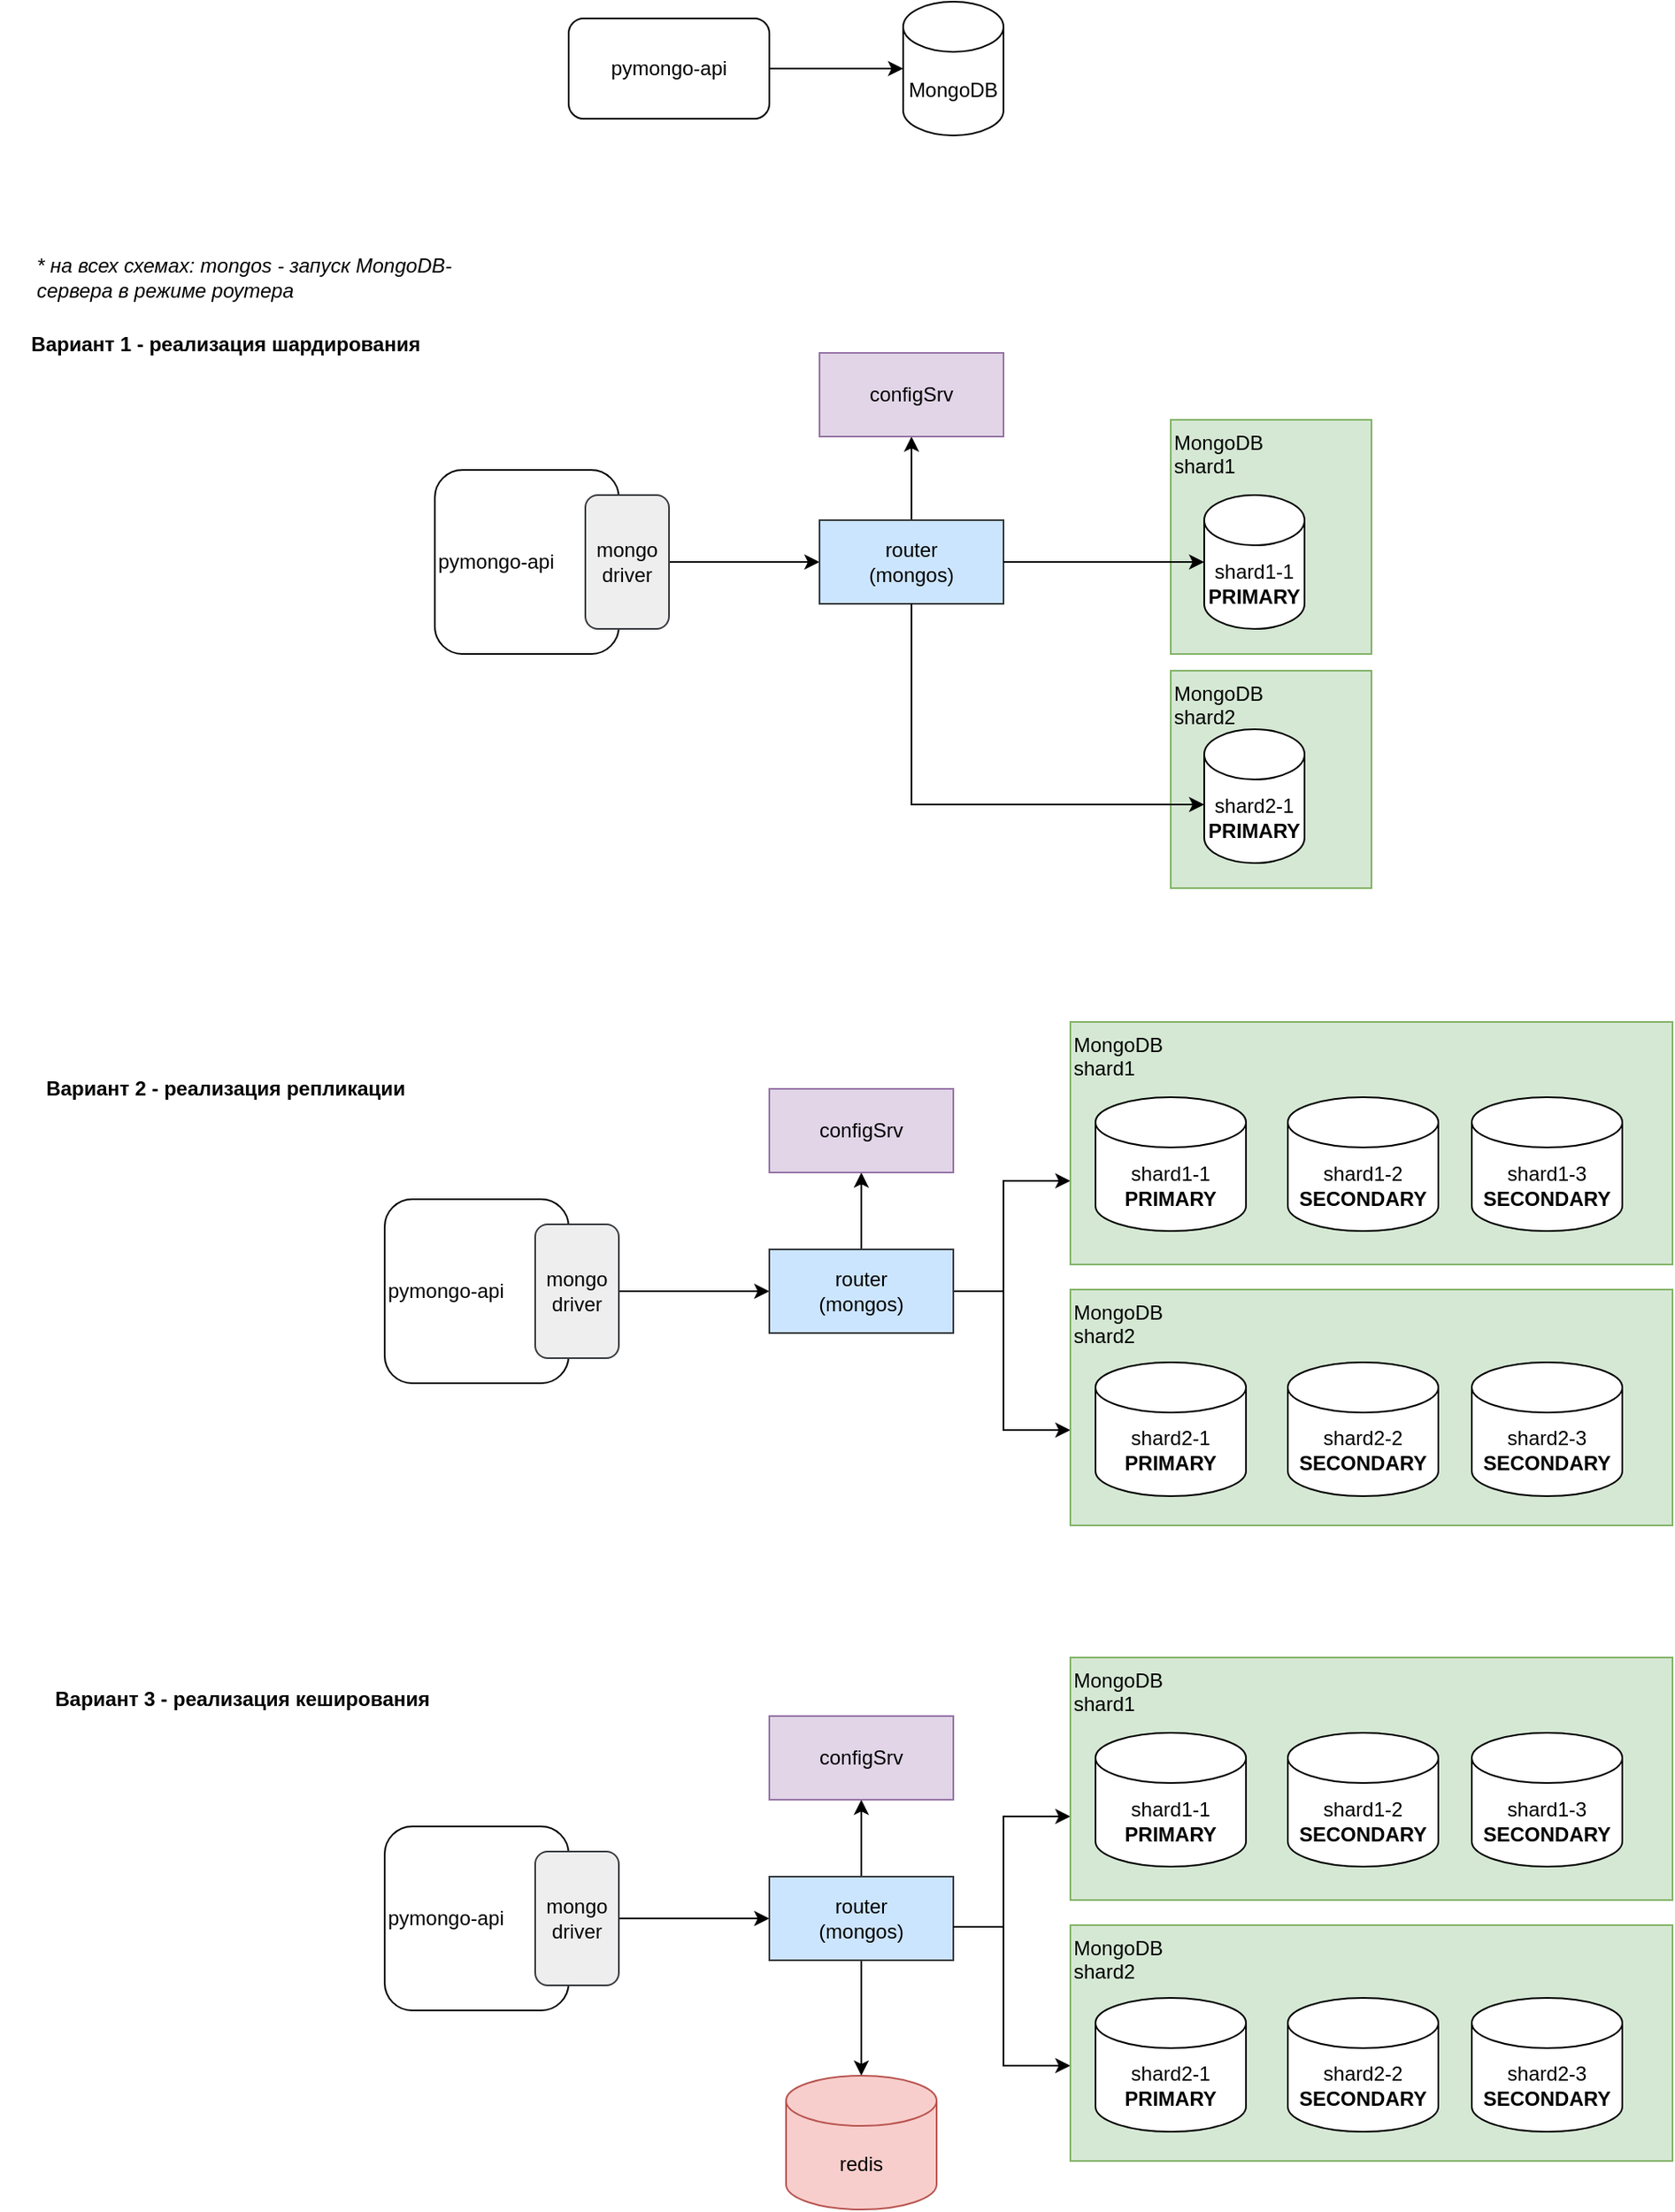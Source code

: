 <mxfile version="24.5.3" type="device">
  <diagram name="Page-1" id="-H_mtQnk-PTXWXPvYvuk">
    <mxGraphModel dx="1183" dy="836" grid="1" gridSize="10" guides="1" tooltips="1" connect="1" arrows="1" fold="1" page="1" pageScale="1" pageWidth="1169" pageHeight="827" math="0" shadow="0">
      <root>
        <mxCell id="0" />
        <mxCell id="1" parent="0" />
        <mxCell id="zA23MoTUsTF4_91t8viU-2" value="MongoDB" style="shape=cylinder3;whiteSpace=wrap;html=1;boundedLbl=1;backgroundOutline=1;size=15;" parent="1" vertex="1">
          <mxGeometry x="560" y="280" width="60" height="80" as="geometry" />
        </mxCell>
        <mxCell id="zA23MoTUsTF4_91t8viU-3" value="pymongo-api" style="rounded=1;whiteSpace=wrap;html=1;" parent="1" vertex="1">
          <mxGeometry x="360" y="290" width="120" height="60" as="geometry" />
        </mxCell>
        <mxCell id="zA23MoTUsTF4_91t8viU-4" style="edgeStyle=orthogonalEdgeStyle;rounded=0;orthogonalLoop=1;jettySize=auto;html=1;exitX=1;exitY=0.5;exitDx=0;exitDy=0;entryX=0;entryY=0.5;entryDx=0;entryDy=0;entryPerimeter=0;" parent="1" source="zA23MoTUsTF4_91t8viU-3" target="zA23MoTUsTF4_91t8viU-2" edge="1">
          <mxGeometry relative="1" as="geometry" />
        </mxCell>
        <mxCell id="J22S6rXWrINqlYV-yVj1-1" value="Вариант 1 - реализация шардирования" style="text;html=1;align=center;verticalAlign=middle;whiteSpace=wrap;rounded=0;fontStyle=1" vertex="1" parent="1">
          <mxGeometry x="20" y="470" width="270" height="30" as="geometry" />
        </mxCell>
        <mxCell id="J22S6rXWrINqlYV-yVj1-4" value="pymongo-api" style="rounded=1;whiteSpace=wrap;html=1;align=left;" vertex="1" parent="1">
          <mxGeometry x="280" y="560" width="110" height="110" as="geometry" />
        </mxCell>
        <mxCell id="J22S6rXWrINqlYV-yVj1-5" style="edgeStyle=orthogonalEdgeStyle;rounded=0;orthogonalLoop=1;jettySize=auto;html=1;" edge="1" parent="1" source="J22S6rXWrINqlYV-yVj1-23" target="J22S6rXWrINqlYV-yVj1-13">
          <mxGeometry relative="1" as="geometry" />
        </mxCell>
        <mxCell id="J22S6rXWrINqlYV-yVj1-12" value="&lt;i&gt;* на всех схемах: mongos - запуск MongoDB-сервера в режиме роутера&lt;/i&gt;" style="text;html=1;align=left;verticalAlign=middle;whiteSpace=wrap;rounded=0;" vertex="1" parent="1">
          <mxGeometry x="40" y="430" width="280" height="30" as="geometry" />
        </mxCell>
        <mxCell id="J22S6rXWrINqlYV-yVj1-22" value="" style="edgeStyle=orthogonalEdgeStyle;rounded=0;orthogonalLoop=1;jettySize=auto;html=1;" edge="1" parent="1" source="J22S6rXWrINqlYV-yVj1-13" target="J22S6rXWrINqlYV-yVj1-21">
          <mxGeometry relative="1" as="geometry" />
        </mxCell>
        <mxCell id="J22S6rXWrINqlYV-yVj1-13" value="&lt;div&gt;router&lt;/div&gt;(mongos)" style="rounded=0;whiteSpace=wrap;html=1;fillColor=#cce5ff;strokeColor=#36393d;" vertex="1" parent="1">
          <mxGeometry x="510" y="590" width="110" height="50" as="geometry" />
        </mxCell>
        <mxCell id="J22S6rXWrINqlYV-yVj1-16" value="&lt;span style=&quot;text-align: center;&quot;&gt;MongoDB&amp;nbsp;&lt;/span&gt;&lt;div&gt;shard1&lt;/div&gt;" style="rounded=0;whiteSpace=wrap;html=1;verticalAlign=top;align=left;fillColor=#d5e8d4;strokeColor=#82b366;" vertex="1" parent="1">
          <mxGeometry x="720" y="530" width="120" height="140" as="geometry" />
        </mxCell>
        <mxCell id="J22S6rXWrINqlYV-yVj1-3" value="&lt;div&gt;&lt;span style=&quot;text-align: left;&quot;&gt;shard1-1&lt;/span&gt;&lt;/div&gt;&lt;div&gt;&lt;b&gt;PRIMARY&lt;/b&gt;&lt;/div&gt;" style="shape=cylinder3;whiteSpace=wrap;html=1;boundedLbl=1;backgroundOutline=1;size=15;" vertex="1" parent="1">
          <mxGeometry x="740" y="575" width="60" height="80" as="geometry" />
        </mxCell>
        <mxCell id="J22S6rXWrINqlYV-yVj1-15" value="" style="edgeStyle=orthogonalEdgeStyle;rounded=0;orthogonalLoop=1;jettySize=auto;html=1;" edge="1" parent="1" source="J22S6rXWrINqlYV-yVj1-13" target="J22S6rXWrINqlYV-yVj1-3">
          <mxGeometry relative="1" as="geometry">
            <mxPoint x="695" y="550" as="targetPoint" />
          </mxGeometry>
        </mxCell>
        <mxCell id="J22S6rXWrINqlYV-yVj1-17" value="&lt;span style=&quot;text-align: center;&quot;&gt;MongoDB&amp;nbsp;&lt;/span&gt;&lt;div&gt;shard2&lt;/div&gt;" style="rounded=0;whiteSpace=wrap;html=1;verticalAlign=top;align=left;fillColor=#d5e8d4;strokeColor=#82b366;" vertex="1" parent="1">
          <mxGeometry x="720" y="680" width="120" height="130" as="geometry" />
        </mxCell>
        <mxCell id="J22S6rXWrINqlYV-yVj1-18" value="&lt;div&gt;&lt;span style=&quot;text-align: left;&quot;&gt;shard2-1&lt;/span&gt;&lt;/div&gt;&lt;div&gt;&lt;b&gt;PRIMARY&lt;/b&gt;&lt;/div&gt;" style="shape=cylinder3;whiteSpace=wrap;html=1;boundedLbl=1;backgroundOutline=1;size=15;" vertex="1" parent="1">
          <mxGeometry x="740" y="715" width="60" height="80" as="geometry" />
        </mxCell>
        <mxCell id="J22S6rXWrINqlYV-yVj1-20" value="" style="edgeStyle=orthogonalEdgeStyle;rounded=0;orthogonalLoop=1;jettySize=auto;html=1;" edge="1" parent="1" source="J22S6rXWrINqlYV-yVj1-13" target="J22S6rXWrINqlYV-yVj1-18">
          <mxGeometry relative="1" as="geometry">
            <mxPoint x="565" y="715" as="targetPoint" />
            <Array as="points">
              <mxPoint x="565" y="760" />
            </Array>
          </mxGeometry>
        </mxCell>
        <mxCell id="J22S6rXWrINqlYV-yVj1-21" value="configSrv&lt;div&gt;&lt;/div&gt;" style="rounded=0;whiteSpace=wrap;html=1;fillColor=#e1d5e7;strokeColor=#9673a6;" vertex="1" parent="1">
          <mxGeometry x="510" y="490" width="110" height="50" as="geometry" />
        </mxCell>
        <mxCell id="J22S6rXWrINqlYV-yVj1-23" value="mongo driver" style="rounded=1;whiteSpace=wrap;html=1;fillColor=#eeeeee;strokeColor=#36393d;" vertex="1" parent="1">
          <mxGeometry x="370" y="575" width="50" height="80" as="geometry" />
        </mxCell>
        <mxCell id="J22S6rXWrINqlYV-yVj1-24" value="Вариант 2 - реализация репликации" style="text;html=1;align=center;verticalAlign=middle;whiteSpace=wrap;rounded=0;fontStyle=1" vertex="1" parent="1">
          <mxGeometry x="20" y="915" width="270" height="30" as="geometry" />
        </mxCell>
        <mxCell id="J22S6rXWrINqlYV-yVj1-25" value="pymongo-api" style="rounded=1;whiteSpace=wrap;html=1;align=left;" vertex="1" parent="1">
          <mxGeometry x="250" y="996" width="110" height="110" as="geometry" />
        </mxCell>
        <mxCell id="J22S6rXWrINqlYV-yVj1-26" style="edgeStyle=orthogonalEdgeStyle;rounded=0;orthogonalLoop=1;jettySize=auto;html=1;" edge="1" parent="1" source="J22S6rXWrINqlYV-yVj1-36" target="J22S6rXWrINqlYV-yVj1-28">
          <mxGeometry relative="1" as="geometry" />
        </mxCell>
        <mxCell id="J22S6rXWrINqlYV-yVj1-27" value="" style="edgeStyle=orthogonalEdgeStyle;rounded=0;orthogonalLoop=1;jettySize=auto;html=1;" edge="1" parent="1" source="J22S6rXWrINqlYV-yVj1-28" target="J22S6rXWrINqlYV-yVj1-35">
          <mxGeometry relative="1" as="geometry" />
        </mxCell>
        <mxCell id="J22S6rXWrINqlYV-yVj1-98" value="" style="edgeStyle=orthogonalEdgeStyle;rounded=0;orthogonalLoop=1;jettySize=auto;html=1;" edge="1" parent="1" source="J22S6rXWrINqlYV-yVj1-28" target="J22S6rXWrINqlYV-yVj1-94">
          <mxGeometry relative="1" as="geometry">
            <Array as="points">
              <mxPoint x="620" y="1051" />
              <mxPoint x="620" y="985" />
            </Array>
          </mxGeometry>
        </mxCell>
        <mxCell id="J22S6rXWrINqlYV-yVj1-100" value="" style="edgeStyle=orthogonalEdgeStyle;rounded=0;orthogonalLoop=1;jettySize=auto;html=1;" edge="1" parent="1" source="J22S6rXWrINqlYV-yVj1-28" target="J22S6rXWrINqlYV-yVj1-29">
          <mxGeometry relative="1" as="geometry">
            <mxPoint x="535" y="1151.0" as="targetPoint" />
            <Array as="points">
              <mxPoint x="620" y="1051" />
              <mxPoint x="620" y="1134" />
            </Array>
          </mxGeometry>
        </mxCell>
        <mxCell id="J22S6rXWrINqlYV-yVj1-28" value="&lt;div&gt;router&lt;/div&gt;(mongos)" style="rounded=0;whiteSpace=wrap;html=1;fillColor=#cce5ff;strokeColor=#36393d;" vertex="1" parent="1">
          <mxGeometry x="480" y="1026" width="110" height="50" as="geometry" />
        </mxCell>
        <mxCell id="J22S6rXWrINqlYV-yVj1-29" value="&lt;span style=&quot;text-align: center;&quot;&gt;MongoDB&amp;nbsp;&lt;/span&gt;&lt;div&gt;shard2&lt;/div&gt;" style="rounded=0;whiteSpace=wrap;html=1;verticalAlign=top;align=left;fillColor=#d5e8d4;strokeColor=#82b366;" vertex="1" parent="1">
          <mxGeometry x="660" y="1050" width="360" height="141" as="geometry" />
        </mxCell>
        <mxCell id="J22S6rXWrINqlYV-yVj1-35" value="configSrv&lt;div&gt;&lt;/div&gt;" style="rounded=0;whiteSpace=wrap;html=1;fillColor=#e1d5e7;strokeColor=#9673a6;" vertex="1" parent="1">
          <mxGeometry x="480" y="930" width="110" height="50" as="geometry" />
        </mxCell>
        <mxCell id="J22S6rXWrINqlYV-yVj1-36" value="mongo driver" style="rounded=1;whiteSpace=wrap;html=1;fillColor=#eeeeee;strokeColor=#36393d;" vertex="1" parent="1">
          <mxGeometry x="340" y="1011" width="50" height="80" as="geometry" />
        </mxCell>
        <mxCell id="J22S6rXWrINqlYV-yVj1-37" value="&lt;div&gt;&lt;span style=&quot;text-align: left;&quot;&gt;shard2-2&lt;/span&gt;&lt;/div&gt;&lt;div&gt;&lt;b&gt;SECONDARY&lt;/b&gt;&lt;/div&gt;" style="shape=cylinder3;whiteSpace=wrap;html=1;boundedLbl=1;backgroundOutline=1;size=15;" vertex="1" parent="1">
          <mxGeometry x="790" y="1093.5" width="90" height="80" as="geometry" />
        </mxCell>
        <mxCell id="J22S6rXWrINqlYV-yVj1-38" value="&lt;div&gt;&lt;span style=&quot;text-align: left;&quot;&gt;shard2-3&lt;/span&gt;&lt;/div&gt;&lt;div&gt;&lt;b&gt;SECONDARY&lt;/b&gt;&lt;/div&gt;" style="shape=cylinder3;whiteSpace=wrap;html=1;boundedLbl=1;backgroundOutline=1;size=15;" vertex="1" parent="1">
          <mxGeometry x="900" y="1093.5" width="90" height="80" as="geometry" />
        </mxCell>
        <mxCell id="J22S6rXWrINqlYV-yVj1-39" value="&lt;div&gt;&lt;div&gt;&lt;span style=&quot;text-align: left;&quot;&gt;shard2-1&lt;/span&gt;&lt;/div&gt;&lt;div&gt;&lt;b&gt;PRIMARY&lt;/b&gt;&lt;/div&gt;&lt;/div&gt;" style="shape=cylinder3;whiteSpace=wrap;html=1;boundedLbl=1;backgroundOutline=1;size=15;" vertex="1" parent="1">
          <mxGeometry x="675" y="1093.5" width="90" height="80" as="geometry" />
        </mxCell>
        <mxCell id="J22S6rXWrINqlYV-yVj1-63" value="Вариант 3 - реализация кеширования" style="text;html=1;align=center;verticalAlign=middle;whiteSpace=wrap;rounded=0;fontStyle=1" vertex="1" parent="1">
          <mxGeometry x="30" y="1280" width="270" height="30" as="geometry" />
        </mxCell>
        <mxCell id="J22S6rXWrINqlYV-yVj1-94" value="&lt;span style=&quot;text-align: center;&quot;&gt;MongoDB&amp;nbsp;&lt;/span&gt;&lt;div&gt;shard1&lt;/div&gt;" style="rounded=0;whiteSpace=wrap;html=1;verticalAlign=top;align=left;fillColor=#d5e8d4;strokeColor=#82b366;" vertex="1" parent="1">
          <mxGeometry x="660" y="890" width="360" height="145" as="geometry" />
        </mxCell>
        <mxCell id="J22S6rXWrINqlYV-yVj1-95" value="&lt;div&gt;&lt;span style=&quot;text-align: left;&quot;&gt;shard1-2&lt;/span&gt;&lt;/div&gt;&lt;div&gt;&lt;b&gt;SECONDARY&lt;/b&gt;&lt;br&gt;&lt;/div&gt;" style="shape=cylinder3;whiteSpace=wrap;html=1;boundedLbl=1;backgroundOutline=1;size=15;" vertex="1" parent="1">
          <mxGeometry x="790" y="935" width="90" height="80" as="geometry" />
        </mxCell>
        <mxCell id="J22S6rXWrINqlYV-yVj1-96" value="&lt;div&gt;&lt;span style=&quot;text-align: left;&quot;&gt;shard1-3&lt;/span&gt;&lt;/div&gt;&lt;div&gt;&lt;b&gt;SECONDARY&lt;/b&gt;&lt;br&gt;&lt;/div&gt;" style="shape=cylinder3;whiteSpace=wrap;html=1;boundedLbl=1;backgroundOutline=1;size=15;" vertex="1" parent="1">
          <mxGeometry x="900" y="935" width="90" height="80" as="geometry" />
        </mxCell>
        <mxCell id="J22S6rXWrINqlYV-yVj1-97" value="&lt;div&gt;&lt;span style=&quot;text-align: left;&quot;&gt;shard1-1&lt;/span&gt;&lt;/div&gt;&lt;div&gt;&lt;b&gt;PRIMARY&lt;/b&gt;&lt;br&gt;&lt;/div&gt;" style="shape=cylinder3;whiteSpace=wrap;html=1;boundedLbl=1;backgroundOutline=1;size=15;" vertex="1" parent="1">
          <mxGeometry x="675" y="935" width="90" height="80" as="geometry" />
        </mxCell>
        <mxCell id="J22S6rXWrINqlYV-yVj1-101" value="pymongo-api" style="rounded=1;whiteSpace=wrap;html=1;align=left;" vertex="1" parent="1">
          <mxGeometry x="250" y="1371" width="110" height="110" as="geometry" />
        </mxCell>
        <mxCell id="J22S6rXWrINqlYV-yVj1-102" style="edgeStyle=orthogonalEdgeStyle;rounded=0;orthogonalLoop=1;jettySize=auto;html=1;" edge="1" parent="1" source="J22S6rXWrINqlYV-yVj1-109" target="J22S6rXWrINqlYV-yVj1-106">
          <mxGeometry relative="1" as="geometry" />
        </mxCell>
        <mxCell id="J22S6rXWrINqlYV-yVj1-103" value="" style="edgeStyle=orthogonalEdgeStyle;rounded=0;orthogonalLoop=1;jettySize=auto;html=1;" edge="1" parent="1" source="J22S6rXWrINqlYV-yVj1-106" target="J22S6rXWrINqlYV-yVj1-108">
          <mxGeometry relative="1" as="geometry" />
        </mxCell>
        <mxCell id="J22S6rXWrINqlYV-yVj1-120" value="" style="edgeStyle=orthogonalEdgeStyle;rounded=0;orthogonalLoop=1;jettySize=auto;html=1;" edge="1" parent="1" source="J22S6rXWrINqlYV-yVj1-106" target="J22S6rXWrINqlYV-yVj1-119">
          <mxGeometry relative="1" as="geometry" />
        </mxCell>
        <mxCell id="J22S6rXWrINqlYV-yVj1-106" value="&lt;div&gt;router&lt;/div&gt;(mongos)" style="rounded=0;whiteSpace=wrap;html=1;fillColor=#cce5ff;strokeColor=#36393d;" vertex="1" parent="1">
          <mxGeometry x="480" y="1401" width="110" height="50" as="geometry" />
        </mxCell>
        <mxCell id="J22S6rXWrINqlYV-yVj1-108" value="configSrv&lt;div&gt;&lt;/div&gt;" style="rounded=0;whiteSpace=wrap;html=1;fillColor=#e1d5e7;strokeColor=#9673a6;" vertex="1" parent="1">
          <mxGeometry x="480" y="1305" width="110" height="50" as="geometry" />
        </mxCell>
        <mxCell id="J22S6rXWrINqlYV-yVj1-109" value="mongo driver" style="rounded=1;whiteSpace=wrap;html=1;fillColor=#eeeeee;strokeColor=#36393d;" vertex="1" parent="1">
          <mxGeometry x="340" y="1386" width="50" height="80" as="geometry" />
        </mxCell>
        <mxCell id="J22S6rXWrINqlYV-yVj1-119" value="&lt;div&gt;redis&lt;/div&gt;" style="shape=cylinder3;whiteSpace=wrap;html=1;boundedLbl=1;backgroundOutline=1;size=15;fillColor=#f8cecc;strokeColor=#b85450;" vertex="1" parent="1">
          <mxGeometry x="490" y="1520" width="90" height="80" as="geometry" />
        </mxCell>
        <mxCell id="J22S6rXWrINqlYV-yVj1-121" value="" style="edgeStyle=orthogonalEdgeStyle;rounded=0;orthogonalLoop=1;jettySize=auto;html=1;" edge="1" parent="1" target="J22S6rXWrINqlYV-yVj1-127" source="J22S6rXWrINqlYV-yVj1-106">
          <mxGeometry relative="1" as="geometry">
            <mxPoint x="590" y="1431" as="sourcePoint" />
            <Array as="points">
              <mxPoint x="620" y="1431" />
              <mxPoint x="620" y="1365" />
            </Array>
          </mxGeometry>
        </mxCell>
        <mxCell id="J22S6rXWrINqlYV-yVj1-122" value="" style="edgeStyle=orthogonalEdgeStyle;rounded=0;orthogonalLoop=1;jettySize=auto;html=1;" edge="1" parent="1" target="J22S6rXWrINqlYV-yVj1-123" source="J22S6rXWrINqlYV-yVj1-106">
          <mxGeometry relative="1" as="geometry">
            <mxPoint x="590" y="1431" as="sourcePoint" />
            <mxPoint x="535" y="1531.0" as="targetPoint" />
            <Array as="points">
              <mxPoint x="620" y="1431" />
              <mxPoint x="620" y="1514" />
            </Array>
          </mxGeometry>
        </mxCell>
        <mxCell id="J22S6rXWrINqlYV-yVj1-123" value="&lt;span style=&quot;text-align: center;&quot;&gt;MongoDB&amp;nbsp;&lt;/span&gt;&lt;div&gt;shard2&lt;/div&gt;" style="rounded=0;whiteSpace=wrap;html=1;verticalAlign=top;align=left;fillColor=#d5e8d4;strokeColor=#82b366;" vertex="1" parent="1">
          <mxGeometry x="660" y="1430" width="360" height="141" as="geometry" />
        </mxCell>
        <mxCell id="J22S6rXWrINqlYV-yVj1-124" value="&lt;div&gt;&lt;span style=&quot;text-align: left;&quot;&gt;shard2-2&lt;/span&gt;&lt;/div&gt;&lt;div&gt;&lt;b&gt;SECONDARY&lt;/b&gt;&lt;/div&gt;" style="shape=cylinder3;whiteSpace=wrap;html=1;boundedLbl=1;backgroundOutline=1;size=15;" vertex="1" parent="1">
          <mxGeometry x="790" y="1473.5" width="90" height="80" as="geometry" />
        </mxCell>
        <mxCell id="J22S6rXWrINqlYV-yVj1-125" value="&lt;div&gt;&lt;span style=&quot;text-align: left;&quot;&gt;shard2-3&lt;/span&gt;&lt;/div&gt;&lt;div&gt;&lt;b&gt;SECONDARY&lt;/b&gt;&lt;/div&gt;" style="shape=cylinder3;whiteSpace=wrap;html=1;boundedLbl=1;backgroundOutline=1;size=15;" vertex="1" parent="1">
          <mxGeometry x="900" y="1473.5" width="90" height="80" as="geometry" />
        </mxCell>
        <mxCell id="J22S6rXWrINqlYV-yVj1-126" value="&lt;div&gt;&lt;div&gt;&lt;span style=&quot;text-align: left;&quot;&gt;shard2-1&lt;/span&gt;&lt;/div&gt;&lt;div&gt;&lt;b&gt;PRIMARY&lt;/b&gt;&lt;/div&gt;&lt;/div&gt;" style="shape=cylinder3;whiteSpace=wrap;html=1;boundedLbl=1;backgroundOutline=1;size=15;" vertex="1" parent="1">
          <mxGeometry x="675" y="1473.5" width="90" height="80" as="geometry" />
        </mxCell>
        <mxCell id="J22S6rXWrINqlYV-yVj1-127" value="&lt;span style=&quot;text-align: center;&quot;&gt;MongoDB&amp;nbsp;&lt;/span&gt;&lt;div&gt;shard1&lt;/div&gt;" style="rounded=0;whiteSpace=wrap;html=1;verticalAlign=top;align=left;fillColor=#d5e8d4;strokeColor=#82b366;" vertex="1" parent="1">
          <mxGeometry x="660" y="1270" width="360" height="145" as="geometry" />
        </mxCell>
        <mxCell id="J22S6rXWrINqlYV-yVj1-128" value="&lt;div&gt;&lt;span style=&quot;text-align: left;&quot;&gt;shard1-2&lt;/span&gt;&lt;/div&gt;&lt;div&gt;&lt;b&gt;SECONDARY&lt;/b&gt;&lt;br&gt;&lt;/div&gt;" style="shape=cylinder3;whiteSpace=wrap;html=1;boundedLbl=1;backgroundOutline=1;size=15;" vertex="1" parent="1">
          <mxGeometry x="790" y="1315" width="90" height="80" as="geometry" />
        </mxCell>
        <mxCell id="J22S6rXWrINqlYV-yVj1-129" value="&lt;div&gt;&lt;span style=&quot;text-align: left;&quot;&gt;shard1-3&lt;/span&gt;&lt;/div&gt;&lt;div&gt;&lt;b&gt;SECONDARY&lt;/b&gt;&lt;br&gt;&lt;/div&gt;" style="shape=cylinder3;whiteSpace=wrap;html=1;boundedLbl=1;backgroundOutline=1;size=15;" vertex="1" parent="1">
          <mxGeometry x="900" y="1315" width="90" height="80" as="geometry" />
        </mxCell>
        <mxCell id="J22S6rXWrINqlYV-yVj1-130" value="&lt;div&gt;&lt;span style=&quot;text-align: left;&quot;&gt;shard1-1&lt;/span&gt;&lt;/div&gt;&lt;div&gt;&lt;b&gt;PRIMARY&lt;/b&gt;&lt;br&gt;&lt;/div&gt;" style="shape=cylinder3;whiteSpace=wrap;html=1;boundedLbl=1;backgroundOutline=1;size=15;" vertex="1" parent="1">
          <mxGeometry x="675" y="1315" width="90" height="80" as="geometry" />
        </mxCell>
      </root>
    </mxGraphModel>
  </diagram>
</mxfile>
